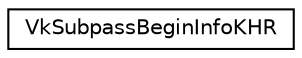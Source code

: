 digraph "Graphical Class Hierarchy"
{
 // LATEX_PDF_SIZE
  edge [fontname="Helvetica",fontsize="10",labelfontname="Helvetica",labelfontsize="10"];
  node [fontname="Helvetica",fontsize="10",shape=record];
  rankdir="LR";
  Node0 [label="VkSubpassBeginInfoKHR",height=0.2,width=0.4,color="black", fillcolor="white", style="filled",URL="$d1/d0f/structVkSubpassBeginInfoKHR.html",tooltip=" "];
}
